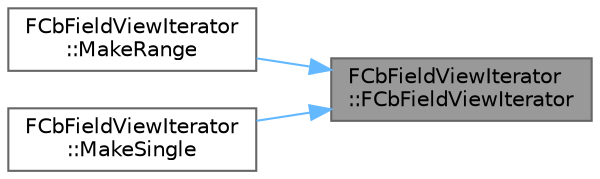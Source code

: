 digraph "FCbFieldViewIterator::FCbFieldViewIterator"
{
 // INTERACTIVE_SVG=YES
 // LATEX_PDF_SIZE
  bgcolor="transparent";
  edge [fontname=Helvetica,fontsize=10,labelfontname=Helvetica,labelfontsize=10];
  node [fontname=Helvetica,fontsize=10,shape=box,height=0.2,width=0.4];
  rankdir="RL";
  Node1 [id="Node000001",label="FCbFieldViewIterator\l::FCbFieldViewIterator",height=0.2,width=0.4,color="gray40", fillcolor="grey60", style="filled", fontcolor="black",tooltip="Construct an empty field range."];
  Node1 -> Node2 [id="edge1_Node000001_Node000002",dir="back",color="steelblue1",style="solid",tooltip=" "];
  Node2 [id="Node000002",label="FCbFieldViewIterator\l::MakeRange",height=0.2,width=0.4,color="grey40", fillcolor="white", style="filled",URL="$d0/d08/classFCbFieldViewIterator.html#a45b71263e899711f2c737582063ea11a",tooltip="Construct a field range from a buffer containing zero or more valid fields."];
  Node1 -> Node3 [id="edge2_Node000001_Node000003",dir="back",color="steelblue1",style="solid",tooltip=" "];
  Node3 [id="Node000003",label="FCbFieldViewIterator\l::MakeSingle",height=0.2,width=0.4,color="grey40", fillcolor="white", style="filled",URL="$d0/d08/classFCbFieldViewIterator.html#a7fe8e55865d1f577b316dd874db5f8af",tooltip="Construct a field range that contains exactly one field."];
}
